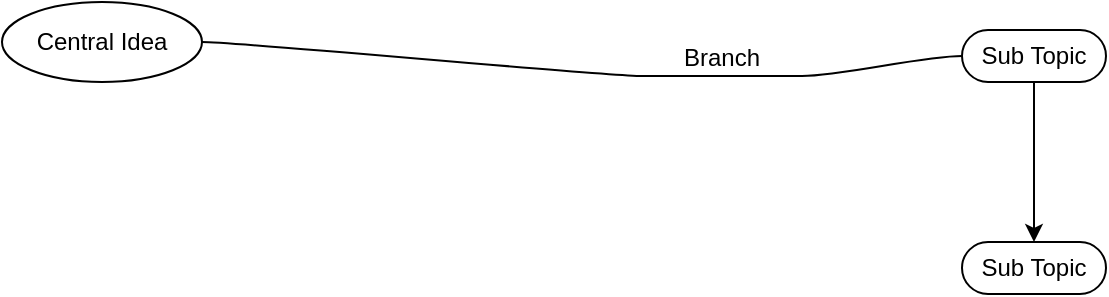 <mxfile version="17.4.3" type="github">
  <diagram id="0aUAFZSh_MN4_q0oCzIv" name="第 1 页">
    <mxGraphModel dx="1422" dy="762" grid="1" gridSize="10" guides="1" tooltips="1" connect="1" arrows="1" fold="1" page="1" pageScale="1" pageWidth="827" pageHeight="1169" math="0" shadow="0">
      <root>
        <mxCell id="0" />
        <mxCell id="1" parent="0" />
        <mxCell id="g9f_4Y-mH_t3r5Xpvjlq-1" value="Central Idea" style="ellipse;whiteSpace=wrap;html=1;align=center;newEdgeStyle={&quot;edgeStyle&quot;:&quot;entityRelationEdgeStyle&quot;,&quot;startArrow&quot;:&quot;none&quot;,&quot;endArrow&quot;:&quot;none&quot;,&quot;segment&quot;:10,&quot;curved&quot;:1};treeFolding=1;treeMoving=1;" vertex="1" parent="1">
          <mxGeometry x="70" y="373" width="100" height="40" as="geometry" />
        </mxCell>
        <mxCell id="g9f_4Y-mH_t3r5Xpvjlq-8" value="Branch" style="whiteSpace=wrap;html=1;shape=partialRectangle;top=0;left=0;bottom=1;right=0;points=[[0,1],[1,1]];fillColor=none;align=center;verticalAlign=bottom;routingCenterY=0.5;snapToPoint=1;recursiveResize=0;autosize=1;treeFolding=1;treeMoving=1;newEdgeStyle={&quot;edgeStyle&quot;:&quot;entityRelationEdgeStyle&quot;,&quot;startArrow&quot;:&quot;none&quot;,&quot;endArrow&quot;:&quot;none&quot;,&quot;segment&quot;:10,&quot;curved&quot;:1};" vertex="1" parent="1">
          <mxGeometry x="390" y="390" width="80" height="20" as="geometry" />
        </mxCell>
        <mxCell id="g9f_4Y-mH_t3r5Xpvjlq-9" value="" style="edgeStyle=entityRelationEdgeStyle;startArrow=none;endArrow=none;segment=10;curved=1;rounded=0;" edge="1" target="g9f_4Y-mH_t3r5Xpvjlq-8" parent="1" source="g9f_4Y-mH_t3r5Xpvjlq-1">
          <mxGeometry relative="1" as="geometry">
            <mxPoint x="350" y="430" as="sourcePoint" />
          </mxGeometry>
        </mxCell>
        <mxCell id="g9f_4Y-mH_t3r5Xpvjlq-17" value="" style="edgeStyle=orthogonalEdgeStyle;rounded=0;orthogonalLoop=1;jettySize=auto;html=1;" edge="1" parent="1" source="g9f_4Y-mH_t3r5Xpvjlq-14" target="g9f_4Y-mH_t3r5Xpvjlq-16">
          <mxGeometry relative="1" as="geometry" />
        </mxCell>
        <mxCell id="g9f_4Y-mH_t3r5Xpvjlq-14" value="Sub Topic" style="whiteSpace=wrap;html=1;rounded=1;arcSize=50;align=center;verticalAlign=middle;strokeWidth=1;autosize=1;spacing=4;treeFolding=1;treeMoving=1;newEdgeStyle={&quot;edgeStyle&quot;:&quot;entityRelationEdgeStyle&quot;,&quot;startArrow&quot;:&quot;none&quot;,&quot;endArrow&quot;:&quot;none&quot;,&quot;segment&quot;:10,&quot;curved&quot;:1};" vertex="1" parent="1">
          <mxGeometry x="550" y="387" width="72" height="26" as="geometry" />
        </mxCell>
        <mxCell id="g9f_4Y-mH_t3r5Xpvjlq-15" value="" style="edgeStyle=entityRelationEdgeStyle;startArrow=none;endArrow=none;segment=10;curved=1;rounded=0;" edge="1" target="g9f_4Y-mH_t3r5Xpvjlq-14" parent="1" source="g9f_4Y-mH_t3r5Xpvjlq-8">
          <mxGeometry relative="1" as="geometry">
            <mxPoint x="510" y="427" as="sourcePoint" />
          </mxGeometry>
        </mxCell>
        <mxCell id="g9f_4Y-mH_t3r5Xpvjlq-16" value="Sub Topic" style="whiteSpace=wrap;html=1;rounded=1;arcSize=50;align=center;verticalAlign=middle;strokeWidth=1;autosize=1;spacing=4;treeFolding=1;treeMoving=1;newEdgeStyle={&quot;edgeStyle&quot;:&quot;entityRelationEdgeStyle&quot;,&quot;startArrow&quot;:&quot;none&quot;,&quot;endArrow&quot;:&quot;none&quot;,&quot;segment&quot;:10,&quot;curved&quot;:1};" vertex="1" parent="1">
          <mxGeometry x="550" y="493" width="72" height="26" as="geometry" />
        </mxCell>
      </root>
    </mxGraphModel>
  </diagram>
</mxfile>

